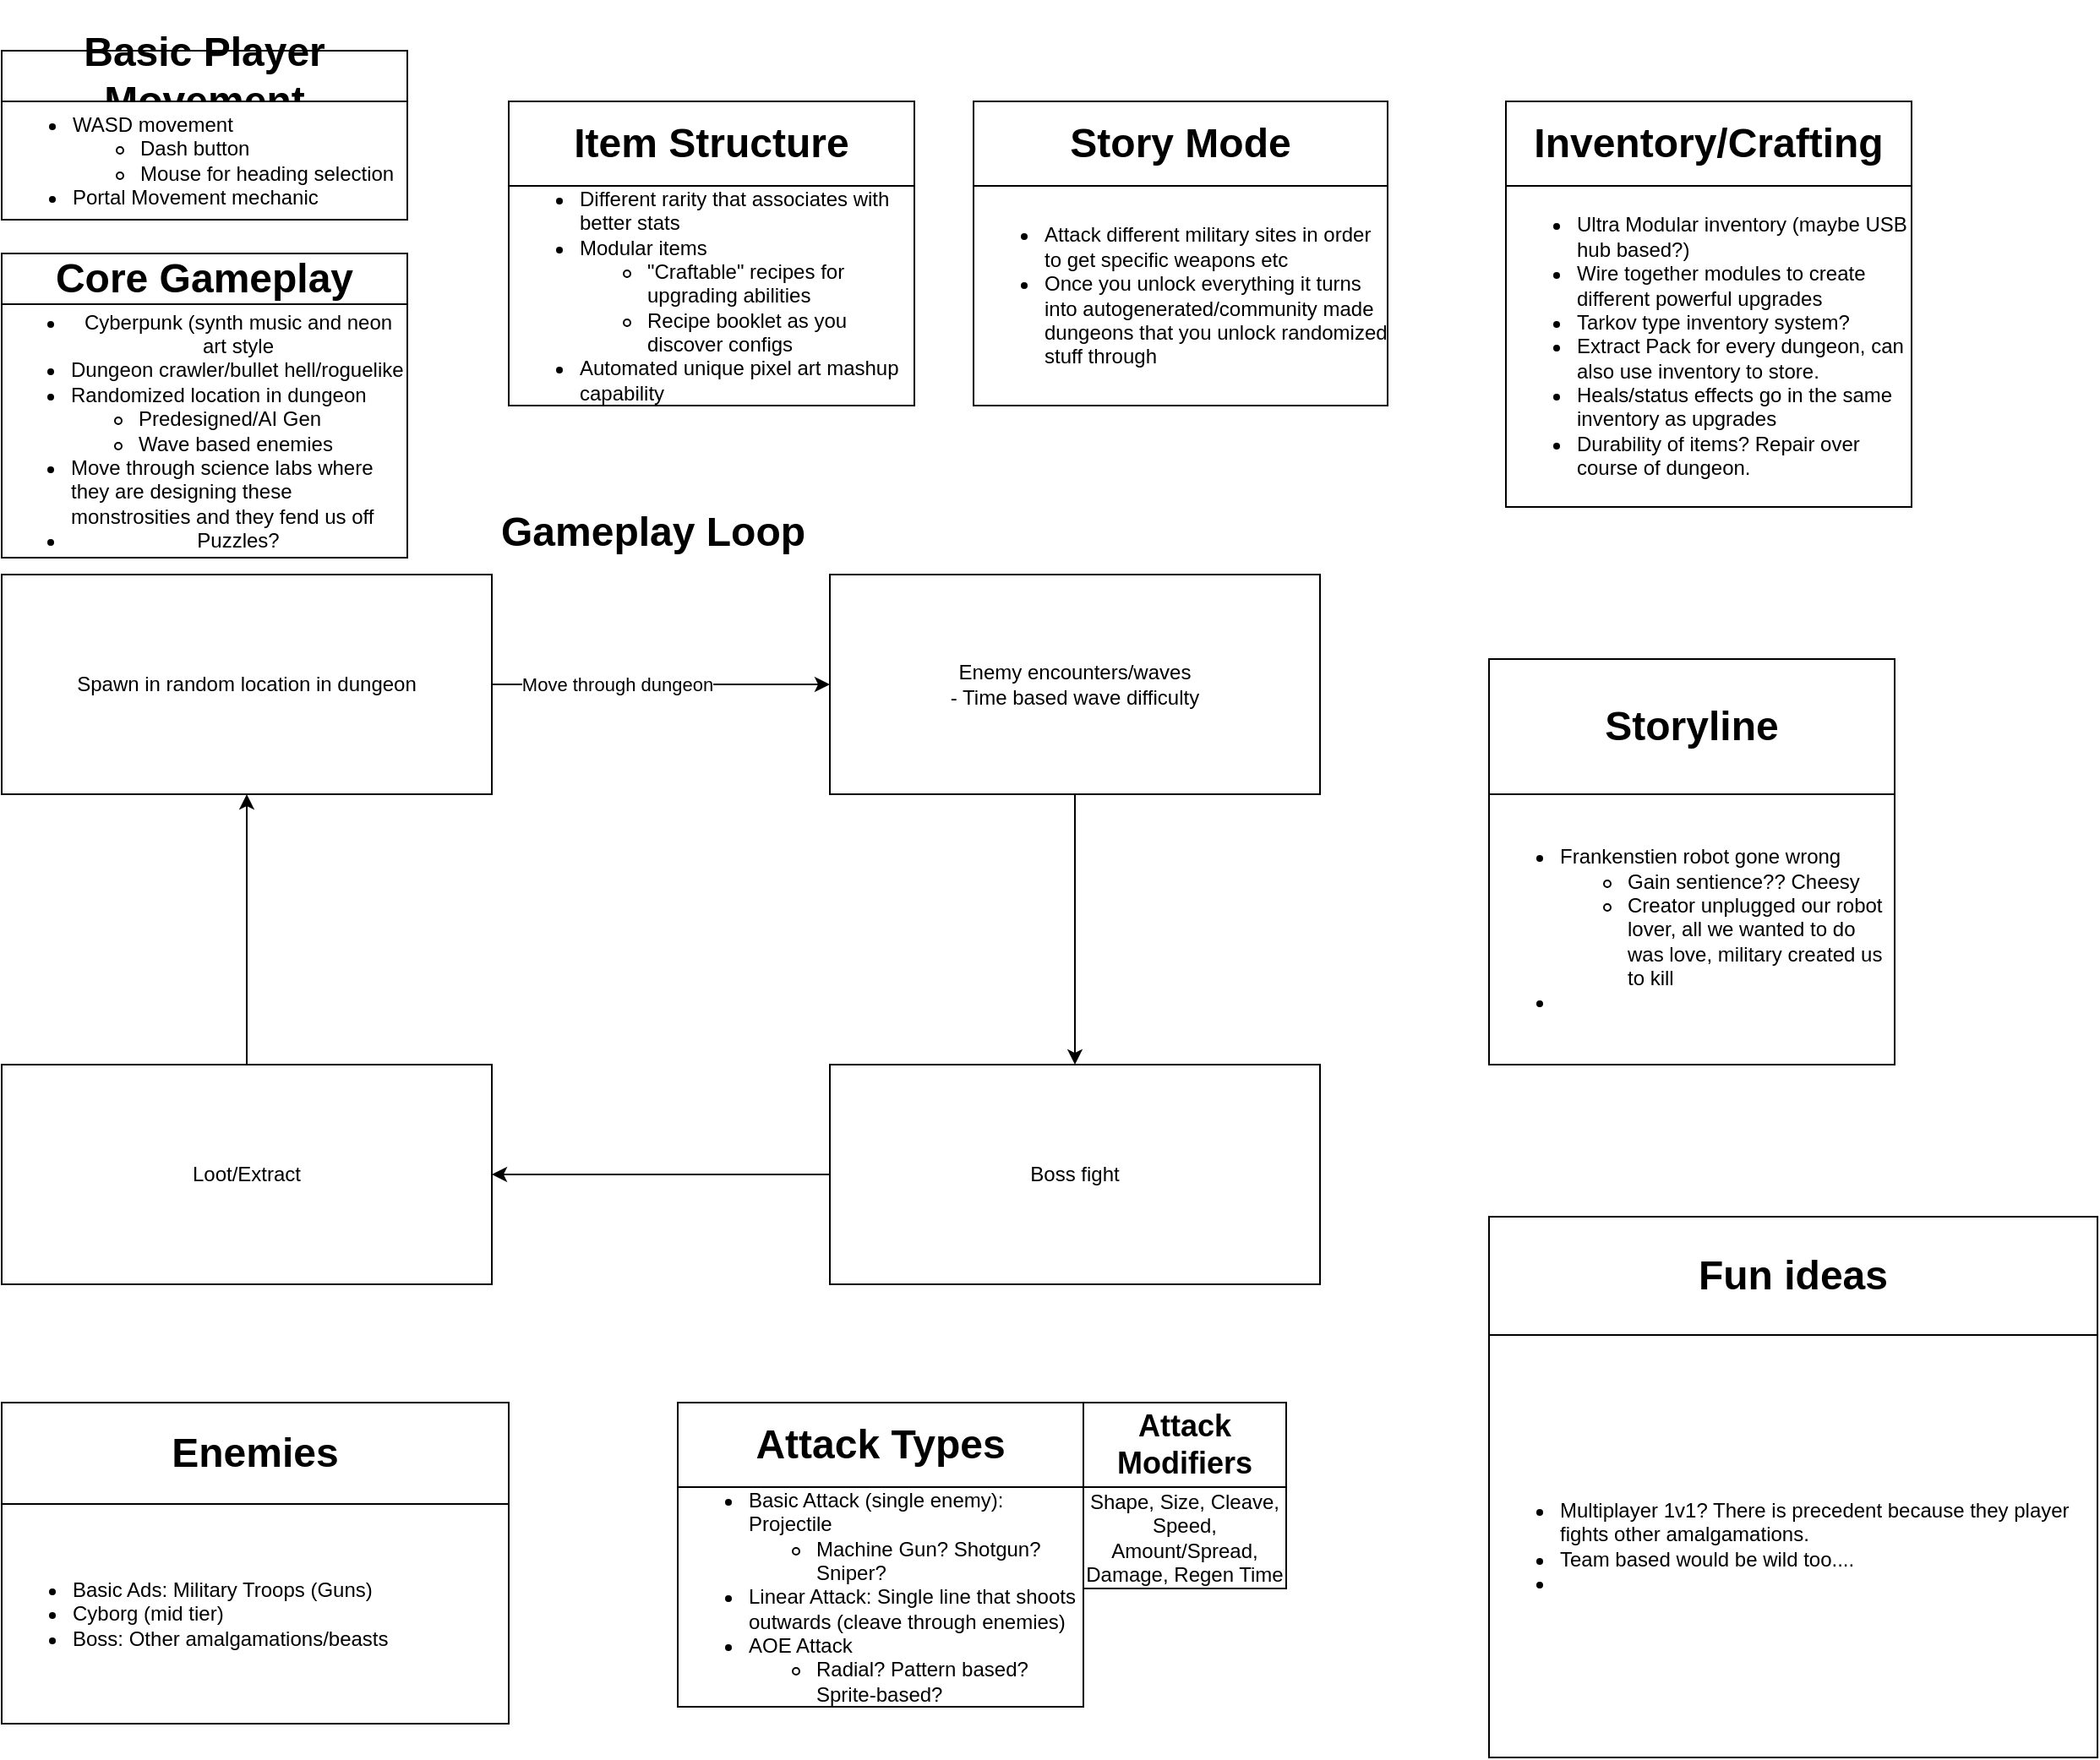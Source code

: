 <mxfile version="26.1.0">
  <diagram name="Page-1" id="mEpTF7mdyn6rc0feGa-u">
    <mxGraphModel dx="1205" dy="1102" grid="1" gridSize="10" guides="1" tooltips="1" connect="1" arrows="1" fold="1" page="1" pageScale="1" pageWidth="1600" pageHeight="1200" math="0" shadow="0">
      <root>
        <mxCell id="0" />
        <mxCell id="1" parent="0" />
        <mxCell id="P9PaTT-RQ3ul_myOA_PX-1" value="&lt;h1&gt;Basic Player Movement &lt;/h1&gt;" style="rounded=0;whiteSpace=wrap;html=1;align=center;" vertex="1" parent="1">
          <mxGeometry x="40" y="40" width="240" height="30" as="geometry" />
        </mxCell>
        <mxCell id="P9PaTT-RQ3ul_myOA_PX-2" value="&lt;div align=&quot;left&quot;&gt;&lt;ul&gt;&lt;li&gt;WASD movement&lt;/li&gt;&lt;ul&gt;&lt;li&gt;Dash button&lt;/li&gt;&lt;li&gt;Mouse for heading selection &lt;br&gt;&lt;/li&gt;&lt;/ul&gt;&lt;li&gt;Portal Movement mechanic&lt;/li&gt;&lt;/ul&gt;&lt;/div&gt;" style="rounded=0;whiteSpace=wrap;html=1;align=left;" vertex="1" parent="1">
          <mxGeometry x="40" y="70" width="240" height="70" as="geometry" />
        </mxCell>
        <mxCell id="P9PaTT-RQ3ul_myOA_PX-11" value="&lt;h1&gt;Core Gameplay&lt;/h1&gt;" style="rounded=0;whiteSpace=wrap;html=1;align=center;" vertex="1" parent="1">
          <mxGeometry x="40" y="160" width="240" height="30" as="geometry" />
        </mxCell>
        <mxCell id="P9PaTT-RQ3ul_myOA_PX-12" value="&lt;ul&gt;&lt;li&gt;Cyberpunk (synth music and neon art style&lt;/li&gt;&lt;li&gt;&lt;div align=&quot;left&quot;&gt;Dungeon crawler/bullet hell/roguelike&lt;/div&gt;&lt;/li&gt;&lt;li&gt;&lt;div align=&quot;left&quot;&gt;Randomized location in dungeon&lt;/div&gt;&lt;/li&gt;&lt;ul&gt;&lt;li&gt;&lt;div align=&quot;left&quot;&gt;Predesigned/AI Gen&lt;/div&gt;&lt;/li&gt;&lt;li&gt;&lt;div align=&quot;left&quot;&gt;Wave based enemies&lt;/div&gt;&lt;/li&gt;&lt;/ul&gt;&lt;li&gt;&lt;div align=&quot;left&quot;&gt;Move through science labs where they are designing these monstrosities and they fend us off&lt;/div&gt;&lt;/li&gt;&lt;li&gt;Puzzles?&lt;/li&gt;&lt;/ul&gt;" style="rounded=0;whiteSpace=wrap;html=1;" vertex="1" parent="1">
          <mxGeometry x="40" y="190" width="240" height="150" as="geometry" />
        </mxCell>
        <mxCell id="P9PaTT-RQ3ul_myOA_PX-13" value="Spawn in random location in dungeon" style="rounded=0;whiteSpace=wrap;html=1;" vertex="1" parent="1">
          <mxGeometry x="40" y="350" width="290" height="130" as="geometry" />
        </mxCell>
        <mxCell id="P9PaTT-RQ3ul_myOA_PX-21" style="edgeStyle=orthogonalEdgeStyle;rounded=0;orthogonalLoop=1;jettySize=auto;html=1;exitX=0.5;exitY=1;exitDx=0;exitDy=0;" edge="1" parent="1" source="P9PaTT-RQ3ul_myOA_PX-14" target="P9PaTT-RQ3ul_myOA_PX-18">
          <mxGeometry relative="1" as="geometry" />
        </mxCell>
        <mxCell id="P9PaTT-RQ3ul_myOA_PX-14" value="&lt;div&gt;Enemy encounters/waves&lt;/div&gt;&lt;div&gt;- Time based wave difficulty &lt;br&gt;&lt;/div&gt;" style="rounded=0;whiteSpace=wrap;html=1;" vertex="1" parent="1">
          <mxGeometry x="530" y="350" width="290" height="130" as="geometry" />
        </mxCell>
        <mxCell id="P9PaTT-RQ3ul_myOA_PX-16" value="" style="endArrow=classic;html=1;rounded=0;exitX=1;exitY=0.5;exitDx=0;exitDy=0;entryX=0;entryY=0.5;entryDx=0;entryDy=0;" edge="1" parent="1" source="P9PaTT-RQ3ul_myOA_PX-13" target="P9PaTT-RQ3ul_myOA_PX-14">
          <mxGeometry width="50" height="50" relative="1" as="geometry">
            <mxPoint x="480" y="460" as="sourcePoint" />
            <mxPoint x="530" y="410" as="targetPoint" />
          </mxGeometry>
        </mxCell>
        <mxCell id="P9PaTT-RQ3ul_myOA_PX-17" value="Move through dungeon" style="edgeLabel;html=1;align=center;verticalAlign=middle;resizable=0;points=[];" vertex="1" connectable="0" parent="P9PaTT-RQ3ul_myOA_PX-16">
          <mxGeometry x="-0.26" relative="1" as="geometry">
            <mxPoint as="offset" />
          </mxGeometry>
        </mxCell>
        <mxCell id="P9PaTT-RQ3ul_myOA_PX-22" style="edgeStyle=orthogonalEdgeStyle;rounded=0;orthogonalLoop=1;jettySize=auto;html=1;exitX=0;exitY=0.5;exitDx=0;exitDy=0;" edge="1" parent="1" source="P9PaTT-RQ3ul_myOA_PX-18" target="P9PaTT-RQ3ul_myOA_PX-19">
          <mxGeometry relative="1" as="geometry" />
        </mxCell>
        <mxCell id="P9PaTT-RQ3ul_myOA_PX-18" value="Boss fight" style="rounded=0;whiteSpace=wrap;html=1;" vertex="1" parent="1">
          <mxGeometry x="530" y="640" width="290" height="130" as="geometry" />
        </mxCell>
        <mxCell id="P9PaTT-RQ3ul_myOA_PX-23" style="edgeStyle=orthogonalEdgeStyle;rounded=0;orthogonalLoop=1;jettySize=auto;html=1;entryX=0.5;entryY=1;entryDx=0;entryDy=0;" edge="1" parent="1" source="P9PaTT-RQ3ul_myOA_PX-19" target="P9PaTT-RQ3ul_myOA_PX-13">
          <mxGeometry relative="1" as="geometry" />
        </mxCell>
        <mxCell id="P9PaTT-RQ3ul_myOA_PX-19" value="Loot/Extract" style="rounded=0;whiteSpace=wrap;html=1;" vertex="1" parent="1">
          <mxGeometry x="40" y="640" width="290" height="130" as="geometry" />
        </mxCell>
        <mxCell id="P9PaTT-RQ3ul_myOA_PX-25" value="&lt;h1&gt;Item Structure&lt;/h1&gt;" style="rounded=0;whiteSpace=wrap;html=1;" vertex="1" parent="1">
          <mxGeometry x="340" y="70" width="240" height="50" as="geometry" />
        </mxCell>
        <mxCell id="P9PaTT-RQ3ul_myOA_PX-26" value="&lt;div align=&quot;left&quot;&gt;&lt;ul&gt;&lt;li&gt;Different rarity that associates with better stats&lt;/li&gt;&lt;li&gt;Modular items &lt;br&gt;&lt;/li&gt;&lt;ul&gt;&lt;li&gt;&quot;Craftable&quot; recipes for upgrading abilities&lt;/li&gt;&lt;li&gt;Recipe booklet as you discover configs&lt;/li&gt;&lt;/ul&gt;&lt;li&gt;Automated unique pixel art mashup capability&lt;/li&gt;&lt;/ul&gt;&lt;/div&gt;" style="rounded=0;whiteSpace=wrap;html=1;align=left;" vertex="1" parent="1">
          <mxGeometry x="340" y="120" width="240" height="130" as="geometry" />
        </mxCell>
        <mxCell id="P9PaTT-RQ3ul_myOA_PX-27" value="&lt;h1&gt;Gameplay Loop&lt;/h1&gt;" style="text;html=1;align=center;verticalAlign=middle;resizable=0;points=[];autosize=1;strokeColor=none;fillColor=none;" vertex="1" parent="1">
          <mxGeometry x="330" y="290" width="190" height="70" as="geometry" />
        </mxCell>
        <mxCell id="P9PaTT-RQ3ul_myOA_PX-28" value="&lt;h1&gt;Attack Types&lt;/h1&gt;" style="rounded=0;whiteSpace=wrap;html=1;" vertex="1" parent="1">
          <mxGeometry x="440" y="840" width="240" height="50" as="geometry" />
        </mxCell>
        <mxCell id="P9PaTT-RQ3ul_myOA_PX-29" value="&lt;div align=&quot;left&quot;&gt;&lt;ul&gt;&lt;li&gt;Basic Attack (single enemy): Projectile&lt;/li&gt;&lt;ul&gt;&lt;li&gt;Machine Gun? Shotgun? Sniper?&lt;/li&gt;&lt;/ul&gt;&lt;li&gt;Linear Attack: Single line that shoots outwards (cleave through enemies)&lt;/li&gt;&lt;li&gt;AOE Attack&lt;/li&gt;&lt;ul&gt;&lt;li&gt;Radial? Pattern based? Sprite-based?&lt;/li&gt;&lt;/ul&gt;&lt;/ul&gt;&lt;/div&gt;" style="rounded=0;whiteSpace=wrap;html=1;align=left;" vertex="1" parent="1">
          <mxGeometry x="440" y="890" width="240" height="130" as="geometry" />
        </mxCell>
        <mxCell id="P9PaTT-RQ3ul_myOA_PX-32" value="Shape, Size, Cleave, Speed, Amount/Spread, Damage, Regen Time " style="rounded=0;whiteSpace=wrap;html=1;" vertex="1" parent="1">
          <mxGeometry x="680" y="890" width="120" height="60" as="geometry" />
        </mxCell>
        <mxCell id="P9PaTT-RQ3ul_myOA_PX-34" value="&lt;h2&gt;Attack Modifiers&lt;/h2&gt;" style="rounded=0;whiteSpace=wrap;html=1;" vertex="1" parent="1">
          <mxGeometry x="680" y="840" width="120" height="50" as="geometry" />
        </mxCell>
        <mxCell id="P9PaTT-RQ3ul_myOA_PX-35" value="&lt;ul&gt;&lt;li&gt;Basic Ads: Military Troops (Guns)&lt;/li&gt;&lt;li&gt;Cyborg (mid tier)&lt;/li&gt;&lt;li&gt;Boss: Other amalgamations/beasts&lt;/li&gt;&lt;/ul&gt;" style="rounded=0;whiteSpace=wrap;html=1;align=left;" vertex="1" parent="1">
          <mxGeometry x="40" y="900" width="300" height="130" as="geometry" />
        </mxCell>
        <mxCell id="P9PaTT-RQ3ul_myOA_PX-36" value="&lt;h1&gt;Enemies&lt;/h1&gt;" style="rounded=0;whiteSpace=wrap;html=1;" vertex="1" parent="1">
          <mxGeometry x="40" y="840" width="300" height="60" as="geometry" />
        </mxCell>
        <mxCell id="P9PaTT-RQ3ul_myOA_PX-37" value="&lt;h1&gt;Inventory/Crafting&lt;/h1&gt;" style="rounded=0;whiteSpace=wrap;html=1;" vertex="1" parent="1">
          <mxGeometry x="930" y="70" width="240" height="50" as="geometry" />
        </mxCell>
        <mxCell id="P9PaTT-RQ3ul_myOA_PX-38" value="&lt;div align=&quot;left&quot;&gt;&lt;ul&gt;&lt;li&gt;Ultra Modular inventory (maybe USB hub based?) &lt;br&gt;&lt;/li&gt;&lt;li&gt;Wire together modules to create different powerful upgrades&lt;/li&gt;&lt;li&gt;Tarkov type inventory system?&lt;/li&gt;&lt;li&gt;Extract Pack for every dungeon, can also use inventory to store.&lt;/li&gt;&lt;li&gt;Heals/status effects go in the same inventory as upgrades&lt;/li&gt;&lt;li&gt;Durability of items? Repair over course of dungeon.&lt;/li&gt;&lt;/ul&gt;&lt;/div&gt;" style="rounded=0;whiteSpace=wrap;html=1;align=left;" vertex="1" parent="1">
          <mxGeometry x="930" y="120" width="240" height="190" as="geometry" />
        </mxCell>
        <mxCell id="P9PaTT-RQ3ul_myOA_PX-39" value="&lt;h1&gt;Storyline&lt;/h1&gt;" style="rounded=0;whiteSpace=wrap;html=1;" vertex="1" parent="1">
          <mxGeometry x="920" y="400" width="240" height="80" as="geometry" />
        </mxCell>
        <mxCell id="P9PaTT-RQ3ul_myOA_PX-40" value="&lt;ul&gt;&lt;li&gt;Frankenstien robot gone wrong&lt;/li&gt;&lt;ul&gt;&lt;li&gt;Gain sentience?? Cheesy&lt;/li&gt;&lt;li&gt;Creator unplugged our robot lover, all we wanted to do was love, military created us to kill&lt;/li&gt;&lt;/ul&gt;&lt;li&gt;&lt;br&gt;&lt;/li&gt;&lt;/ul&gt;" style="rounded=0;whiteSpace=wrap;html=1;align=left;" vertex="1" parent="1">
          <mxGeometry x="920" y="480" width="240" height="160" as="geometry" />
        </mxCell>
        <mxCell id="P9PaTT-RQ3ul_myOA_PX-41" value="&lt;ul&gt;&lt;li&gt;Multiplayer 1v1? There is precedent because they player fights other amalgamations. &lt;br&gt;&lt;/li&gt;&lt;li&gt;Team based would be wild too....&lt;/li&gt;&lt;li&gt;&lt;br&gt;&lt;/li&gt;&lt;/ul&gt;" style="rounded=0;whiteSpace=wrap;html=1;align=left;" vertex="1" parent="1">
          <mxGeometry x="920" y="800" width="360" height="250" as="geometry" />
        </mxCell>
        <mxCell id="P9PaTT-RQ3ul_myOA_PX-42" value="&lt;h1&gt;Fun ideas&lt;/h1&gt;" style="rounded=0;whiteSpace=wrap;html=1;" vertex="1" parent="1">
          <mxGeometry x="920" y="730" width="360" height="70" as="geometry" />
        </mxCell>
        <mxCell id="P9PaTT-RQ3ul_myOA_PX-43" value="&lt;h1&gt;Story Mode&lt;/h1&gt;" style="rounded=0;whiteSpace=wrap;html=1;" vertex="1" parent="1">
          <mxGeometry x="615" y="70" width="245" height="50" as="geometry" />
        </mxCell>
        <mxCell id="P9PaTT-RQ3ul_myOA_PX-44" value="&lt;ul&gt;&lt;li&gt;Attack different military sites in order to get specific weapons etc&lt;/li&gt;&lt;li&gt;Once you unlock everything it turns into autogenerated/community made dungeons that you unlock randomized stuff through&lt;/li&gt;&lt;/ul&gt;" style="rounded=0;whiteSpace=wrap;html=1;align=left;" vertex="1" parent="1">
          <mxGeometry x="615" y="120" width="245" height="130" as="geometry" />
        </mxCell>
        <mxCell id="P9PaTT-RQ3ul_myOA_PX-45" style="edgeStyle=orthogonalEdgeStyle;rounded=0;orthogonalLoop=1;jettySize=auto;html=1;exitX=0.5;exitY=1;exitDx=0;exitDy=0;" edge="1" parent="1" source="P9PaTT-RQ3ul_myOA_PX-12" target="P9PaTT-RQ3ul_myOA_PX-12">
          <mxGeometry relative="1" as="geometry" />
        </mxCell>
      </root>
    </mxGraphModel>
  </diagram>
</mxfile>
